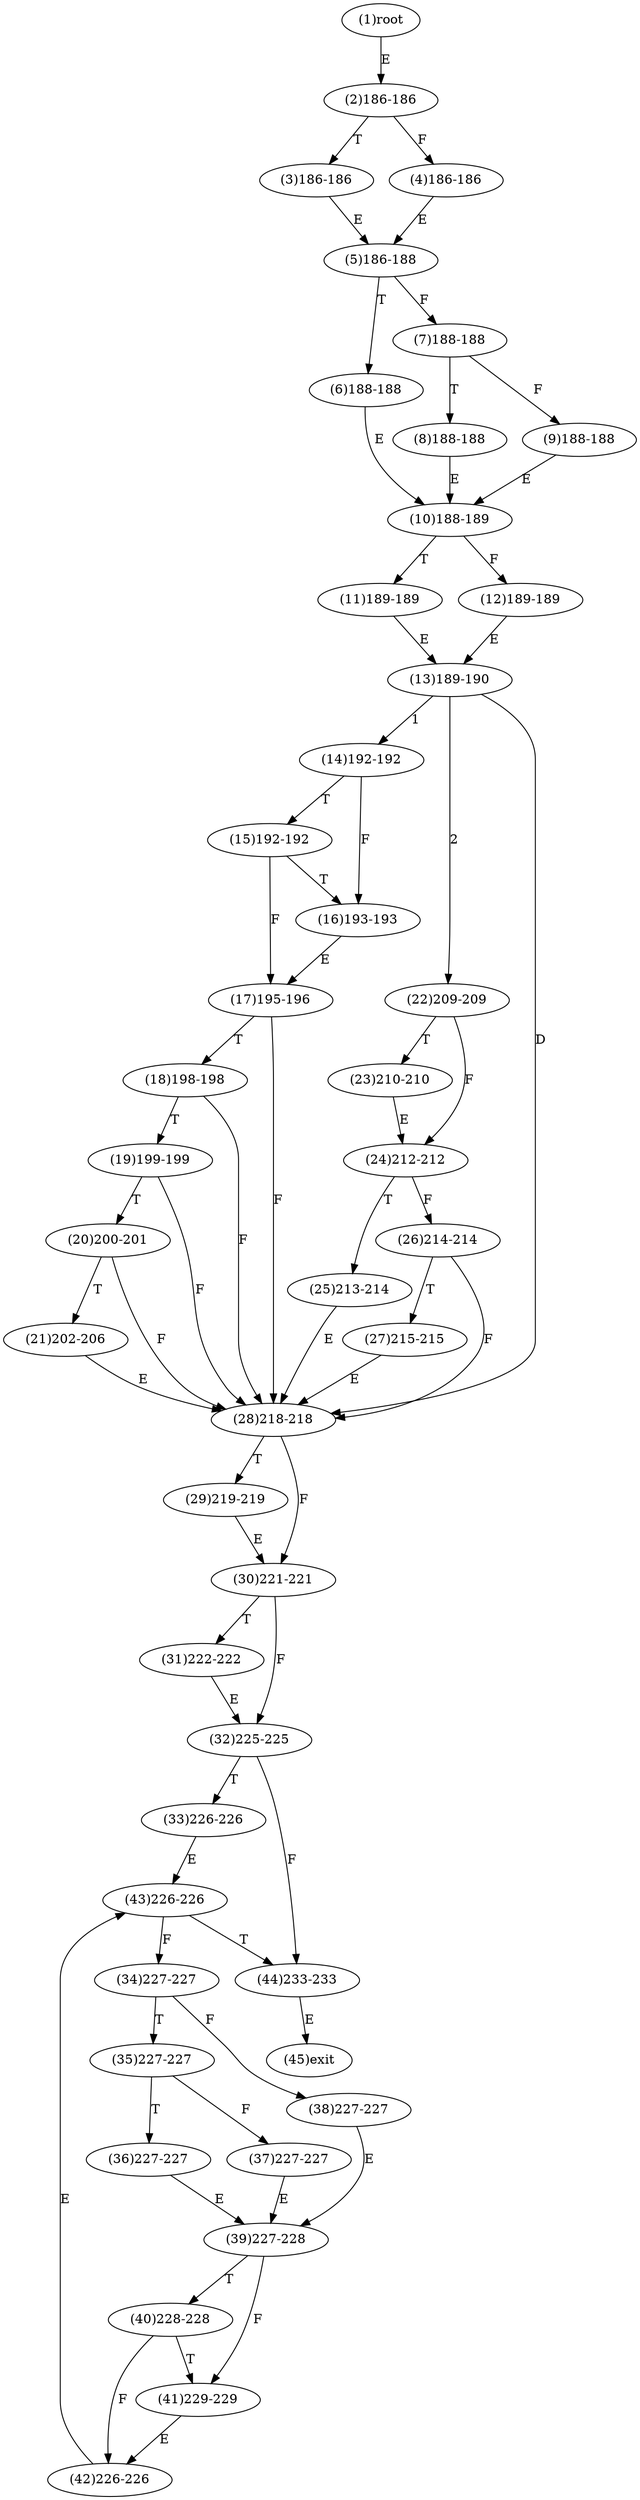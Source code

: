 digraph "" { 
1[ label="(1)root"];
2[ label="(2)186-186"];
3[ label="(3)186-186"];
4[ label="(4)186-186"];
5[ label="(5)186-188"];
6[ label="(6)188-188"];
7[ label="(7)188-188"];
8[ label="(8)188-188"];
9[ label="(9)188-188"];
10[ label="(10)188-189"];
11[ label="(11)189-189"];
12[ label="(12)189-189"];
13[ label="(13)189-190"];
14[ label="(14)192-192"];
15[ label="(15)192-192"];
17[ label="(17)195-196"];
16[ label="(16)193-193"];
19[ label="(19)199-199"];
18[ label="(18)198-198"];
21[ label="(21)202-206"];
20[ label="(20)200-201"];
23[ label="(23)210-210"];
22[ label="(22)209-209"];
25[ label="(25)213-214"];
24[ label="(24)212-212"];
27[ label="(27)215-215"];
26[ label="(26)214-214"];
29[ label="(29)219-219"];
28[ label="(28)218-218"];
31[ label="(31)222-222"];
30[ label="(30)221-221"];
34[ label="(34)227-227"];
35[ label="(35)227-227"];
32[ label="(32)225-225"];
33[ label="(33)226-226"];
38[ label="(38)227-227"];
39[ label="(39)227-228"];
36[ label="(36)227-227"];
37[ label="(37)227-227"];
42[ label="(42)226-226"];
43[ label="(43)226-226"];
40[ label="(40)228-228"];
41[ label="(41)229-229"];
44[ label="(44)233-233"];
45[ label="(45)exit"];
1->2[ label="E"];
2->4[ label="F"];
2->3[ label="T"];
3->5[ label="E"];
4->5[ label="E"];
5->7[ label="F"];
5->6[ label="T"];
6->10[ label="E"];
7->9[ label="F"];
7->8[ label="T"];
8->10[ label="E"];
9->10[ label="E"];
10->12[ label="F"];
10->11[ label="T"];
11->13[ label="E"];
12->13[ label="E"];
13->14[ label="1"];
13->22[ label="2"];
13->28[ label="D"];
14->16[ label="F"];
14->15[ label="T"];
15->17[ label="F"];
15->16[ label="T"];
16->17[ label="E"];
17->28[ label="F"];
17->18[ label="T"];
18->28[ label="F"];
18->19[ label="T"];
19->28[ label="F"];
19->20[ label="T"];
20->28[ label="F"];
20->21[ label="T"];
21->28[ label="E"];
22->24[ label="F"];
22->23[ label="T"];
23->24[ label="E"];
24->26[ label="F"];
24->25[ label="T"];
25->28[ label="E"];
26->28[ label="F"];
26->27[ label="T"];
27->28[ label="E"];
28->30[ label="F"];
28->29[ label="T"];
29->30[ label="E"];
30->32[ label="F"];
30->31[ label="T"];
31->32[ label="E"];
32->44[ label="F"];
32->33[ label="T"];
33->43[ label="E"];
34->38[ label="F"];
34->35[ label="T"];
35->37[ label="F"];
35->36[ label="T"];
36->39[ label="E"];
37->39[ label="E"];
38->39[ label="E"];
39->41[ label="F"];
39->40[ label="T"];
40->42[ label="F"];
40->41[ label="T"];
41->42[ label="E"];
42->43[ label="E"];
43->34[ label="F"];
43->44[ label="T"];
44->45[ label="E"];
}